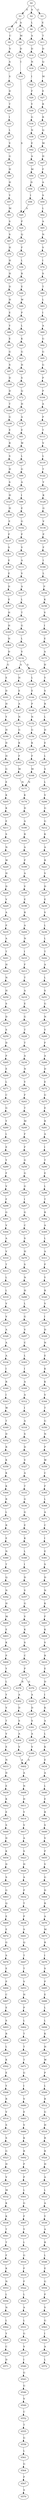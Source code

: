 strict digraph  {
	S0 -> S1 [ label = E ];
	S0 -> S2 [ label = A ];
	S0 -> S3 [ label = G ];
	S1 -> S4 [ label = A ];
	S1 -> S5 [ label = S ];
	S2 -> S6 [ label = L ];
	S3 -> S7 [ label = E ];
	S4 -> S8 [ label = M ];
	S5 -> S9 [ label = C ];
	S6 -> S10 [ label = A ];
	S7 -> S11 [ label = T ];
	S8 -> S12 [ label = D ];
	S9 -> S13 [ label = V ];
	S10 -> S14 [ label = D ];
	S11 -> S15 [ label = D ];
	S12 -> S16 [ label = I ];
	S13 -> S17 [ label = A ];
	S14 -> S18 [ label = N ];
	S15 -> S19 [ label = Q ];
	S16 -> S20 [ label = S ];
	S17 -> S21 [ label = S ];
	S18 -> S22 [ label = I ];
	S19 -> S23 [ label = M ];
	S20 -> S24 [ label = P ];
	S21 -> S25 [ label = D ];
	S22 -> S26 [ label = F ];
	S23 -> S27 [ label = E ];
	S24 -> S28 [ label = Q ];
	S25 -> S29 [ label = T ];
	S26 -> S30 [ label = Y ];
	S27 -> S31 [ label = R ];
	S28 -> S32 [ label = F ];
	S29 -> S33 [ label = I ];
	S30 -> S34 [ label = G ];
	S31 -> S35 [ label = R ];
	S32 -> S36 [ label = L ];
	S33 -> S37 [ label = L ];
	S34 -> S38 [ label = N ];
	S35 -> S39 [ label = Q ];
	S36 -> S40 [ label = R ];
	S37 -> S41 [ label = V ];
	S38 -> S42 [ label = E ];
	S39 -> S43 [ label = M ];
	S40 -> S44 [ label = E ];
	S41 -> S45 [ label = G ];
	S42 -> S46 [ label = A ];
	S43 -> S47 [ label = H ];
	S44 -> S48 [ label = W ];
	S45 -> S49 [ label = H ];
	S46 -> S50 [ label = M ];
	S47 -> S51 [ label = F ];
	S48 -> S52 [ label = P ];
	S49 -> S53 [ label = H ];
	S50 -> S54 [ label = D ];
	S51 -> S55 [ label = A ];
	S52 -> S56 [ label = L ];
	S53 -> S57 [ label = Y ];
	S54 -> S58 [ label = I ];
	S55 -> S59 [ label = S ];
	S56 -> S60 [ label = K ];
	S57 -> S61 [ label = M ];
	S58 -> S20 [ label = S ];
	S59 -> S62 [ label = L ];
	S60 -> S63 [ label = G ];
	S61 -> S64 [ label = S ];
	S62 -> S65 [ label = A ];
	S63 -> S66 [ label = H ];
	S64 -> S67 [ label = S ];
	S65 -> S68 [ label = N ];
	S66 -> S69 [ label = S ];
	S67 -> S70 [ label = H ];
	S68 -> S71 [ label = V ];
	S69 -> S72 [ label = Q ];
	S70 -> S73 [ label = H ];
	S71 -> S74 [ label = I ];
	S72 -> S75 [ label = H ];
	S73 -> S76 [ label = H ];
	S74 -> S77 [ label = S ];
	S75 -> S78 [ label = A ];
	S76 -> S79 [ label = D ];
	S77 -> S80 [ label = T ];
	S78 -> S81 [ label = E ];
	S79 -> S82 [ label = H ];
	S80 -> S83 [ label = L ];
	S81 -> S84 [ label = W ];
	S82 -> S85 [ label = E ];
	S83 -> S86 [ label = I ];
	S84 -> S87 [ label = L ];
	S85 -> S88 [ label = Y ];
	S86 -> S89 [ label = A ];
	S87 -> S90 [ label = G ];
	S88 -> S91 [ label = E ];
	S89 -> S92 [ label = G ];
	S90 -> S93 [ label = A ];
	S91 -> S94 [ label = G ];
	S92 -> S95 [ label = G ];
	S93 -> S96 [ label = I ];
	S94 -> S97 [ label = S ];
	S95 -> S98 [ label = G ];
	S96 -> S99 [ label = E ];
	S97 -> S100 [ label = D ];
	S98 -> S101 [ label = P ];
	S99 -> S102 [ label = G ];
	S100 -> S103 [ label = D ];
	S101 -> S104 [ label = P ];
	S102 -> S105 [ label = P ];
	S103 -> S106 [ label = T ];
	S104 -> S107 [ label = A ];
	S105 -> S108 [ label = V ];
	S106 -> S109 [ label = G ];
	S107 -> S110 [ label = P ];
	S108 -> S111 [ label = A ];
	S109 -> S112 [ label = E ];
	S110 -> S113 [ label = T ];
	S111 -> S114 [ label = V ];
	S112 -> S115 [ label = R ];
	S113 -> S116 [ label = V ];
	S114 -> S117 [ label = A ];
	S115 -> S118 [ label = S ];
	S116 -> S119 [ label = L ];
	S117 -> S120 [ label = L ];
	S118 -> S121 [ label = H ];
	S119 -> S122 [ label = T ];
	S120 -> S123 [ label = T ];
	S121 -> S124 [ label = S ];
	S122 -> S125 [ label = Y ];
	S123 -> S126 [ label = G ];
	S124 -> S127 [ label = H ];
	S125 -> S128 [ label = K ];
	S126 -> S129 [ label = L ];
	S127 -> S130 [ label = H ];
	S128 -> S131 [ label = G ];
	S129 -> S132 [ label = V ];
	S130 -> S133 [ label = E ];
	S131 -> S134 [ label = V ];
	S132 -> S135 [ label = A ];
	S132 -> S136 [ label = S ];
	S133 -> S137 [ label = P ];
	S134 -> S138 [ label = P ];
	S135 -> S139 [ label = H ];
	S136 -> S140 [ label = L ];
	S137 -> S141 [ label = S ];
	S138 -> S142 [ label = F ];
	S139 -> S143 [ label = E ];
	S140 -> S144 [ label = E ];
	S141 -> S145 [ label = E ];
	S142 -> S146 [ label = I ];
	S143 -> S147 [ label = A ];
	S144 -> S148 [ label = P ];
	S145 -> S149 [ label = E ];
	S146 -> S150 [ label = L ];
	S147 -> S151 [ label = N ];
	S148 -> S152 [ label = N ];
	S149 -> S153 [ label = D ];
	S150 -> S154 [ label = P ];
	S151 -> S155 [ label = G ];
	S152 -> S156 [ label = G ];
	S153 -> S157 [ label = E ];
	S154 -> S158 [ label = K ];
	S155 -> S159 [ label = K ];
	S156 -> S160 [ label = K ];
	S157 -> S161 [ label = H ];
	S158 -> S162 [ label = V ];
	S159 -> S163 [ label = F ];
	S160 -> S164 [ label = F ];
	S161 -> S165 [ label = H ];
	S162 -> S166 [ label = I ];
	S163 -> S167 [ label = M ];
	S164 -> S168 [ label = M ];
	S165 -> S169 [ label = H ];
	S166 -> S170 [ label = E ];
	S167 -> S171 [ label = N ];
	S168 -> S171 [ label = N ];
	S169 -> S172 [ label = D ];
	S170 -> S173 [ label = A ];
	S171 -> S174 [ label = K ];
	S172 -> S175 [ label = G ];
	S173 -> S176 [ label = H ];
	S174 -> S177 [ label = D ];
	S175 -> S178 [ label = E ];
	S176 -> S179 [ label = Y ];
	S177 -> S180 [ label = A ];
	S178 -> S181 [ label = D ];
	S179 -> S182 [ label = S ];
	S180 -> S183 [ label = R ];
	S181 -> S184 [ label = H ];
	S182 -> S185 [ label = R ];
	S183 -> S186 [ label = A ];
	S184 -> S187 [ label = Y ];
	S185 -> S188 [ label = L ];
	S186 -> S189 [ label = P ];
	S187 -> S190 [ label = H ];
	S188 -> S191 [ label = D ];
	S189 -> S192 [ label = A ];
	S190 -> S193 [ label = D ];
	S191 -> S194 [ label = E ];
	S192 -> S195 [ label = V ];
	S193 -> S196 [ label = H ];
	S194 -> S197 [ label = L ];
	S195 -> S198 [ label = E ];
	S196 -> S199 [ label = G ];
	S197 -> S200 [ label = S ];
	S198 -> S201 [ label = R ];
	S199 -> S202 [ label = E ];
	S200 -> S203 [ label = L ];
	S201 -> S204 [ label = A ];
	S202 -> S205 [ label = K ];
	S203 -> S206 [ label = V ];
	S204 -> S207 [ label = N ];
	S205 -> S208 [ label = K ];
	S206 -> S209 [ label = G ];
	S207 -> S210 [ label = I ];
	S208 -> S211 [ label = E ];
	S209 -> S212 [ label = G ];
	S210 -> S213 [ label = F ];
	S211 -> S214 [ label = S ];
	S212 -> S215 [ label = K ];
	S213 -> S216 [ label = T ];
	S214 -> S217 [ label = N ];
	S215 -> S218 [ label = A ];
	S216 -> S219 [ label = A ];
	S217 -> S220 [ label = W ];
	S218 -> S221 [ label = R ];
	S219 -> S222 [ label = E ];
	S220 -> S223 [ label = H ];
	S221 -> S224 [ label = V ];
	S222 -> S225 [ label = G ];
	S223 -> S226 [ label = D ];
	S224 -> S227 [ label = D ];
	S225 -> S228 [ label = T ];
	S226 -> S229 [ label = V ];
	S227 -> S230 [ label = E ];
	S228 -> S231 [ label = T ];
	S229 -> S232 [ label = A ];
	S230 -> S233 [ label = V ];
	S231 -> S234 [ label = A ];
	S232 -> S235 [ label = P ];
	S233 -> S236 [ label = L ];
	S234 -> S237 [ label = N ];
	S235 -> S238 [ label = A ];
	S236 -> S239 [ label = L ];
	S237 -> S240 [ label = Y ];
	S238 -> S241 [ label = T ];
	S239 -> S242 [ label = T ];
	S240 -> S243 [ label = F ];
	S241 -> S244 [ label = H ];
	S242 -> S245 [ label = A ];
	S243 -> S246 [ label = T ];
	S244 -> S247 [ label = N ];
	S245 -> S248 [ label = L ];
	S246 -> S249 [ label = M ];
	S247 -> S250 [ label = H ];
	S248 -> S251 [ label = S ];
	S249 -> S252 [ label = F ];
	S250 -> S253 [ label = S ];
	S251 -> S254 [ label = G ];
	S252 -> S255 [ label = F ];
	S253 -> S256 [ label = D ];
	S254 -> S257 [ label = N ];
	S255 -> S258 [ label = G ];
	S256 -> S259 [ label = S ];
	S257 -> S260 [ label = Y ];
	S258 -> S261 [ label = G ];
	S259 -> S262 [ label = D ];
	S260 -> S263 [ label = F ];
	S261 -> S264 [ label = G ];
	S262 -> S265 [ label = P ];
	S263 -> S266 [ label = A ];
	S264 -> S267 [ label = I ];
	S265 -> S268 [ label = E ];
	S266 -> S269 [ label = D ];
	S267 -> S270 [ label = G ];
	S268 -> S271 [ label = L ];
	S269 -> S272 [ label = E ];
	S270 -> S273 [ label = C ];
	S271 -> S274 [ label = C ];
	S272 -> S275 [ label = G ];
	S273 -> S276 [ label = S ];
	S274 -> S277 [ label = G ];
	S275 -> S278 [ label = E ];
	S276 -> S279 [ label = H ];
	S277 -> S280 [ label = Y ];
	S278 -> S281 [ label = R ];
	S279 -> S282 [ label = S ];
	S280 -> S283 [ label = L ];
	S281 -> S284 [ label = A ];
	S282 -> S285 [ label = N ];
	S283 -> S286 [ label = E ];
	S284 -> S287 [ label = I ];
	S285 -> S288 [ label = H ];
	S286 -> S289 [ label = Y ];
	S287 -> S290 [ label = T ];
	S288 -> S291 [ label = L ];
	S289 -> S292 [ label = F ];
	S290 -> S293 [ label = E ];
	S291 -> S294 [ label = G ];
	S292 -> S295 [ label = V ];
	S293 -> S296 [ label = L ];
	S294 -> S297 [ label = V ];
	S295 -> S298 [ label = F ];
	S296 -> S299 [ label = T ];
	S297 -> S300 [ label = C ];
	S298 -> S301 [ label = G ];
	S299 -> S302 [ label = R ];
	S300 -> S303 [ label = L ];
	S301 -> S304 [ label = V ];
	S302 -> S305 [ label = A ];
	S303 -> S306 [ label = I ];
	S304 -> S307 [ label = A ];
	S305 -> S308 [ label = L ];
	S306 -> S309 [ label = A ];
	S307 -> S310 [ label = V ];
	S308 -> S311 [ label = A ];
	S309 -> S312 [ label = A ];
	S310 -> S313 [ label = T ];
	S311 -> S314 [ label = P ];
	S312 -> S315 [ label = I ];
	S313 -> S316 [ label = L ];
	S314 -> S317 [ label = Y ];
	S315 -> S318 [ label = A ];
	S316 -> S319 [ label = L ];
	S317 -> S320 [ label = R ];
	S318 -> S321 [ label = S ];
	S319 -> S322 [ label = V ];
	S320 -> S323 [ label = V ];
	S321 -> S324 [ label = D ];
	S322 -> S325 [ label = V ];
	S323 -> S326 [ label = I ];
	S324 -> S327 [ label = V ];
	S325 -> S328 [ label = A ];
	S326 -> S329 [ label = D ];
	S327 -> S330 [ label = A ];
	S328 -> S331 [ label = A ];
	S329 -> S332 [ label = N ];
	S330 -> S333 [ label = T ];
	S331 -> S334 [ label = A ];
	S332 -> S335 [ label = E ];
	S333 -> S336 [ label = G ];
	S334 -> S337 [ label = I ];
	S335 -> S338 [ label = K ];
	S336 -> S339 [ label = G ];
	S337 -> S340 [ label = R ];
	S338 -> S341 [ label = K ];
	S339 -> S342 [ label = E ];
	S340 -> S343 [ label = I ];
	S341 -> S344 [ label = V ];
	S342 -> S345 [ label = K ];
	S343 -> S346 [ label = W ];
	S344 -> S347 [ label = T ];
	S345 -> S348 [ label = L ];
	S346 -> S349 [ label = T ];
	S347 -> S350 [ label = G ];
	S348 -> S351 [ label = I ];
	S349 -> S352 [ label = D ];
	S350 -> S353 [ label = N ];
	S351 -> S354 [ label = D ];
	S352 -> S355 [ label = R ];
	S353 -> S356 [ label = P ];
	S354 -> S357 [ label = V ];
	S355 -> S358 [ label = K ];
	S356 -> S359 [ label = W ];
	S357 -> S360 [ label = G ];
	S358 -> S361 [ label = K ];
	S359 -> S362 [ label = C ];
	S360 -> S363 [ label = V ];
	S361 -> S364 [ label = K ];
	S362 -> S365 [ label = F ];
	S363 -> S366 [ label = K ];
	S364 -> S367 [ label = R ];
	S365 -> S368 [ label = L ];
	S366 -> S369 [ label = S ];
	S367 -> S370 [ label = L ];
	S368 -> S371 [ label = A ];
	S369 -> S372 [ label = C ];
	S370 -> S373 [ label = R ];
	S371 -> S374 [ label = C ];
	S372 -> S375 [ label = P ];
	S373 -> S376 [ label = E ];
	S374 -> S377 [ label = I ];
	S375 -> S378 [ label = R ];
	S375 -> S379 [ label = G ];
	S376 -> S380 [ label = N ];
	S377 -> S381 [ label = E ];
	S378 -> S382 [ label = A ];
	S379 -> S383 [ label = A ];
	S380 -> S384 [ label = T ];
	S381 -> S385 [ label = S ];
	S382 -> S386 [ label = D ];
	S383 -> S387 [ label = D ];
	S384 -> S388 [ label = Q ];
	S385 -> S389 [ label = D ];
	S386 -> S390 [ label = S ];
	S387 -> S391 [ label = S ];
	S388 -> S392 [ label = N ];
	S389 -> S393 [ label = N ];
	S390 -> S394 [ label = A ];
	S391 -> S395 [ label = A ];
	S392 -> S396 [ label = H ];
	S393 -> S397 [ label = K ];
	S394 -> S398 [ label = V ];
	S395 -> S399 [ label = V ];
	S396 -> S400 [ label = M ];
	S397 -> S401 [ label = F ];
	S398 -> S402 [ label = A ];
	S399 -> S402 [ label = A ];
	S400 -> S403 [ label = E ];
	S401 -> S404 [ label = K ];
	S402 -> S405 [ label = A ];
	S403 -> S406 [ label = K ];
	S404 -> S407 [ label = V ];
	S405 -> S408 [ label = N ];
	S406 -> S409 [ label = P ];
	S407 -> S410 [ label = R ];
	S408 -> S411 [ label = D ];
	S409 -> S412 [ label = Y ];
	S410 -> S413 [ label = E ];
	S411 -> S414 [ label = Y ];
	S412 -> S415 [ label = L ];
	S413 -> S416 [ label = D ];
	S414 -> S417 [ label = V ];
	S415 -> S418 [ label = Y ];
	S416 -> S419 [ label = I ];
	S417 -> S420 [ label = A ];
	S418 -> S421 [ label = V ];
	S419 -> S422 [ label = K ];
	S420 -> S423 [ label = S ];
	S421 -> S424 [ label = T ];
	S422 -> S425 [ label = A ];
	S423 -> S426 [ label = H ];
	S424 -> S427 [ label = V ];
	S425 -> S428 [ label = L ];
	S426 -> S429 [ label = A ];
	S427 -> S430 [ label = E ];
	S428 -> S431 [ label = K ];
	S429 -> S432 [ label = P ];
	S430 -> S433 [ label = N ];
	S431 -> S434 [ label = E ];
	S432 -> S435 [ label = T ];
	S433 -> S436 [ label = D ];
	S434 -> S437 [ label = A ];
	S435 -> S438 [ label = P ];
	S436 -> S439 [ label = E ];
	S437 -> S440 [ label = L ];
	S438 -> S441 [ label = S ];
	S439 -> S442 [ label = K ];
	S440 -> S443 [ label = E ];
	S441 -> S444 [ label = Q ];
	S442 -> S445 [ label = E ];
	S443 -> S446 [ label = R ];
	S444 -> S447 [ label = T ];
	S445 -> S448 [ label = S ];
	S446 -> S449 [ label = S ];
	S447 -> S450 [ label = T ];
	S448 -> S451 [ label = D ];
	S449 -> S452 [ label = V ];
	S450 -> S453 [ label = V ];
	S451 -> S454 [ label = K ];
	S452 -> S455 [ label = P ];
	S453 -> S456 [ label = H ];
	S454 -> S457 [ label = D ];
	S455 -> S458 [ label = V ];
	S456 -> S459 [ label = P ];
	S457 -> S460 [ label = S ];
	S458 -> S461 [ label = G ];
	S459 -> S462 [ label = L ];
	S460 -> S463 [ label = G ];
	S461 -> S464 [ label = D ];
	S462 -> S465 [ label = T ];
	S463 -> S466 [ label = Q ];
	S464 -> S467 [ label = R ];
	S465 -> S468 [ label = T ];
	S466 -> S469 [ label = E ];
	S467 -> S470 [ label = A ];
	S468 -> S471 [ label = T ];
	S469 -> S472 [ label = E ];
	S470 -> S473 [ label = M ];
	S471 -> S474 [ label = G ];
	S472 -> S475 [ label = G ];
	S473 -> S476 [ label = R ];
	S474 -> S477 [ label = I ];
	S475 -> S478 [ label = S ];
	S476 -> S479 [ label = I ];
	S477 -> S480 [ label = V ];
	S478 -> S481 [ label = E ];
	S479 -> S482 [ label = S ];
	S480 -> S483 [ label = E ];
	S481 -> S484 [ label = P ];
	S482 -> S485 [ label = P ];
	S483 -> S486 [ label = V ];
	S484 -> S487 [ label = C ];
	S485 -> S488 [ label = E ];
	S486 -> S489 [ label = K ];
	S487 -> S490 [ label = E ];
	S488 -> S491 [ label = L ];
	S489 -> S492 [ label = R ];
	S490 -> S493 [ label = S ];
	S491 -> S494 [ label = L ];
	S492 -> S495 [ label = P ];
	S493 -> S496 [ label = R ];
	S494 -> S497 [ label = K ];
	S495 -> S498 [ label = P ];
	S496 -> S499 [ label = L ];
	S497 -> S500 [ label = H ];
	S498 -> S501 [ label = L ];
	S499 -> S502 [ label = K ];
	S500 -> S503 [ label = W ];
	S501 -> S504 [ label = G ];
	S502 -> S505 [ label = E ];
	S503 -> S506 [ label = P ];
	S504 -> S507 [ label = F ];
	S505 -> S508 [ label = Y ];
	S506 -> S509 [ label = L ];
	S507 -> S510 [ label = Y ];
	S508 -> S511 [ label = R ];
	S509 -> S512 [ label = R ];
	S510 -> S513 [ label = L ];
	S511 -> S514 [ label = V ];
	S512 -> S515 [ label = G ];
	S513 -> S516 [ label = G ];
	S514 -> S517 [ label = S ];
	S515 -> S518 [ label = H ];
	S516 -> S519 [ label = F ];
	S517 -> S520 [ label = S ];
	S518 -> S521 [ label = R ];
	S519 -> S522 [ label = F ];
	S520 -> S523 [ label = G ];
	S521 -> S524 [ label = R ];
	S522 -> S525 [ label = L ];
	S523 -> S526 [ label = H ];
	S524 -> S527 [ label = H ];
	S525 -> S528 [ label = A ];
	S526 -> S529 [ label = V ];
	S527 -> S530 [ label = A ];
	S528 -> S531 [ label = L ];
	S529 -> S532 [ label = M ];
	S530 -> S533 [ label = L ];
	S531 -> S534 [ label = G ];
	S532 -> S535 [ label = K ];
	S533 -> S536 [ label = A ];
	S534 -> S537 [ label = V ];
	S535 -> S538 [ label = K ];
	S536 -> S539 [ label = Y ];
	S537 -> S540 [ label = I ];
	S538 -> S541 [ label = T ];
	S539 -> S542 [ label = A ];
	S540 -> S543 [ label = G ];
	S541 -> S544 [ label = T ];
	S542 -> S545 [ label = R ];
	S543 -> S546 [ label = G ];
	S544 -> S547 [ label = F ];
	S545 -> S548 [ label = L ];
	S546 -> S549 [ label = V ];
	S547 -> S550 [ label = K ];
	S548 -> S551 [ label = E ];
	S549 -> S552 [ label = C ];
	S550 -> S553 [ label = N ];
	S551 -> S554 [ label = G ];
	S552 -> S555 [ label = T ];
	S553 -> S556 [ label = L ];
	S554 -> S557 [ label = P ];
	S555 -> S558 [ label = G ];
	S556 -> S559 [ label = N ];
	S557 -> S560 [ label = V ];
	S558 -> S561 [ label = L ];
	S559 -> S562 [ label = L ];
	S560 -> S563 [ label = G ];
	S561 -> S564 [ label = G ];
	S562 -> S565 [ label = Y ];
	S563 -> S566 [ label = I ];
	S564 -> S567 [ label = F ];
	S565 -> S568 [ label = C ];
	S566 -> S569 [ label = A ];
	S567 -> S570 [ label = S ];
	S568 -> S571 [ label = D ];
	S569 -> S572 [ label = L ];
}
